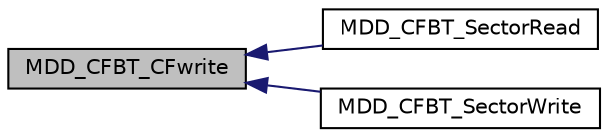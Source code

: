 digraph "MDD_CFBT_CFwrite"
{
  edge [fontname="Helvetica",fontsize="10",labelfontname="Helvetica",labelfontsize="10"];
  node [fontname="Helvetica",fontsize="10",shape=record];
  rankdir="LR";
  Node1 [label="MDD_CFBT_CFwrite",height=0.2,width=0.4,color="black", fillcolor="grey75", style="filled", fontcolor="black"];
  Node1 -> Node2 [dir="back",color="midnightblue",fontsize="10",style="solid",fontname="Helvetica"];
  Node2 [label="MDD_CFBT_SectorRead",height=0.2,width=0.4,color="black", fillcolor="white", style="filled",URL="$_c_f-_bit_01transaction_8c.html#ae551a9db136538043e335b190be37bf0"];
  Node1 -> Node3 [dir="back",color="midnightblue",fontsize="10",style="solid",fontname="Helvetica"];
  Node3 [label="MDD_CFBT_SectorWrite",height=0.2,width=0.4,color="black", fillcolor="white", style="filled",URL="$_c_f-_bit_01transaction_8c.html#a81f63cd1faa8e11e6efc392ade8f31d0"];
}
